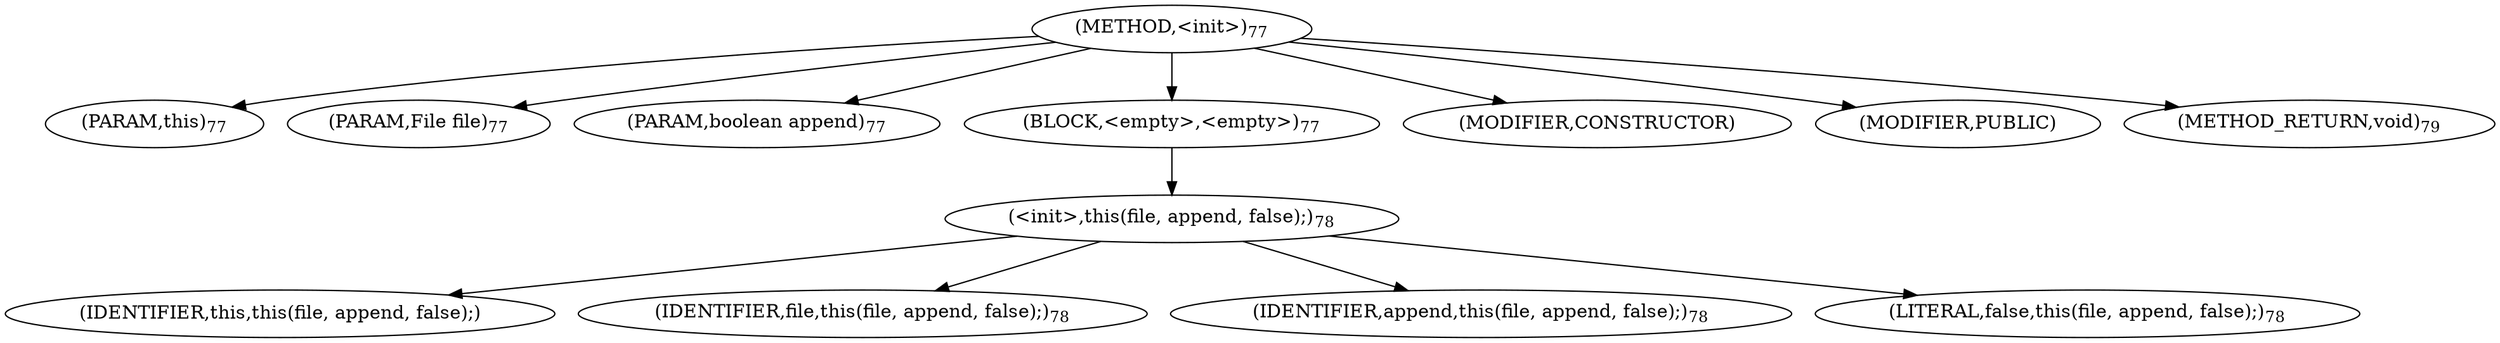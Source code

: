 digraph "&lt;init&gt;" {  
"81" [label = <(METHOD,&lt;init&gt;)<SUB>77</SUB>> ]
"10" [label = <(PARAM,this)<SUB>77</SUB>> ]
"82" [label = <(PARAM,File file)<SUB>77</SUB>> ]
"83" [label = <(PARAM,boolean append)<SUB>77</SUB>> ]
"84" [label = <(BLOCK,&lt;empty&gt;,&lt;empty&gt;)<SUB>77</SUB>> ]
"85" [label = <(&lt;init&gt;,this(file, append, false);)<SUB>78</SUB>> ]
"9" [label = <(IDENTIFIER,this,this(file, append, false);)> ]
"86" [label = <(IDENTIFIER,file,this(file, append, false);)<SUB>78</SUB>> ]
"87" [label = <(IDENTIFIER,append,this(file, append, false);)<SUB>78</SUB>> ]
"88" [label = <(LITERAL,false,this(file, append, false);)<SUB>78</SUB>> ]
"89" [label = <(MODIFIER,CONSTRUCTOR)> ]
"90" [label = <(MODIFIER,PUBLIC)> ]
"91" [label = <(METHOD_RETURN,void)<SUB>79</SUB>> ]
  "81" -> "10" 
  "81" -> "82" 
  "81" -> "83" 
  "81" -> "84" 
  "81" -> "89" 
  "81" -> "90" 
  "81" -> "91" 
  "84" -> "85" 
  "85" -> "9" 
  "85" -> "86" 
  "85" -> "87" 
  "85" -> "88" 
}
